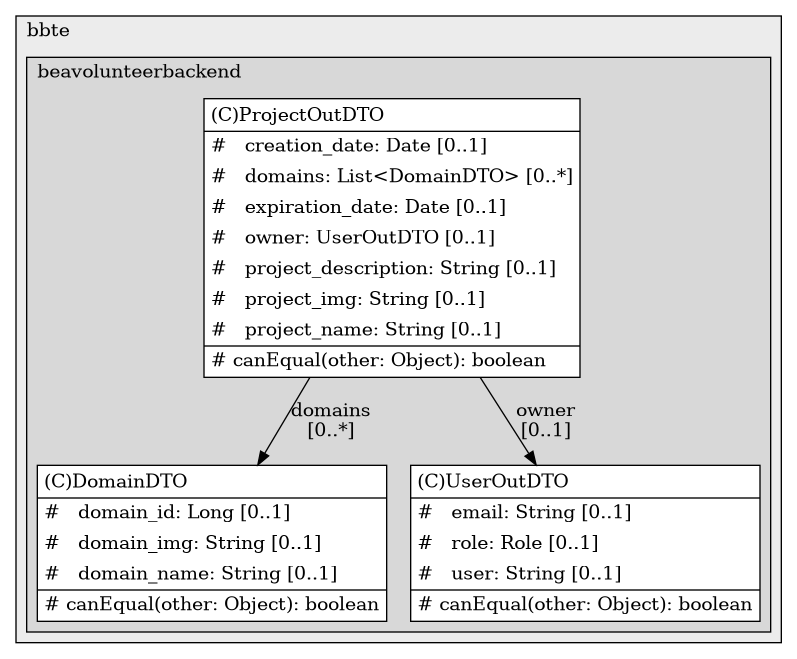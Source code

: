 @startuml

/' diagram meta data start
config=StructureConfiguration;
{
  "projectClassification": {
    "searchMode": "OpenProject", // OpenProject, AllProjects
    "includedProjects": "",
    "pathEndKeywords": "*.impl",
    "isClientPath": "",
    "isClientName": "",
    "isTestPath": "",
    "isTestName": "",
    "isMappingPath": "",
    "isMappingName": "",
    "isDataAccessPath": "",
    "isDataAccessName": "",
    "isDataStructurePath": "",
    "isDataStructureName": "",
    "isInterfaceStructuresPath": "",
    "isInterfaceStructuresName": "",
    "isEntryPointPath": "",
    "isEntryPointName": "",
    "treatFinalFieldsAsMandatory": false
  },
  "graphRestriction": {
    "classPackageExcludeFilter": "",
    "classPackageIncludeFilter": "",
    "classNameExcludeFilter": "",
    "classNameIncludeFilter": "",
    "methodNameExcludeFilter": "",
    "methodNameIncludeFilter": "",
    "removeByInheritance": "", // inheritance/annotation based filtering is done in a second step
    "removeByAnnotation": "",
    "removeByClassPackage": "", // cleanup the graph after inheritance/annotation based filtering is done
    "removeByClassName": "",
    "cutMappings": false,
    "cutEnum": true,
    "cutTests": true,
    "cutClient": true,
    "cutDataAccess": false,
    "cutInterfaceStructures": false,
    "cutDataStructures": false,
    "cutGetterAndSetter": true,
    "cutConstructors": true
  },
  "graphTraversal": {
    "forwardDepth": 6,
    "backwardDepth": 6,
    "classPackageExcludeFilter": "",
    "classPackageIncludeFilter": "",
    "classNameExcludeFilter": "",
    "classNameIncludeFilter": "",
    "methodNameExcludeFilter": "",
    "methodNameIncludeFilter": "",
    "hideMappings": false,
    "hideDataStructures": false,
    "hidePrivateMethods": true,
    "hideInterfaceCalls": true, // indirection: implementation -> interface (is hidden) -> implementation
    "onlyShowApplicationEntryPoints": false, // root node is included
    "useMethodCallsForStructureDiagram": "ForwardOnly" // ForwardOnly, BothDirections, No
  },
  "details": {
    "aggregation": "GroupByClass", // ByClass, GroupByClass, None
    "showClassGenericTypes": true,
    "showMethods": true,
    "showMethodParameterNames": true,
    "showMethodParameterTypes": true,
    "showMethodReturnType": true,
    "showPackageLevels": 2,
    "showDetailedClassStructure": true
  },
  "rootClass": "edu.bbte.beavolunteerbackend.controller.dto.outgoing.ProjectOutDTO",
  "extensionCallbackMethod": "" // qualified.class.name#methodName - signature: public static String method(String)
}
diagram meta data end '/



digraph g {
    rankdir="TB"
    splines=polyline
    

'nodes 
subgraph cluster_3017393 { 
   	label=bbte
	labeljust=l
	fillcolor="#ececec"
	style=filled
   
   subgraph cluster_1393944971 { 
   	label=beavolunteerbackend
	labeljust=l
	fillcolor="#d8d8d8"
	style=filled
   
   DomainDTO673605572[
	label=<<TABLE BORDER="1" CELLBORDER="0" CELLPADDING="4" CELLSPACING="0">
<TR><TD ALIGN="LEFT" >(C)DomainDTO</TD></TR>
<HR/>
<TR><TD ALIGN="LEFT" >#   domain_id: Long [0..1]</TD></TR>
<TR><TD ALIGN="LEFT" >#   domain_img: String [0..1]</TD></TR>
<TR><TD ALIGN="LEFT" >#   domain_name: String [0..1]</TD></TR>
<HR/>
<TR><TD ALIGN="LEFT" ># canEqual(other: Object): boolean</TD></TR>
</TABLE>>
	style=filled
	margin=0
	shape=plaintext
	fillcolor="#FFFFFF"
];

ProjectOutDTO704719998[
	label=<<TABLE BORDER="1" CELLBORDER="0" CELLPADDING="4" CELLSPACING="0">
<TR><TD ALIGN="LEFT" >(C)ProjectOutDTO</TD></TR>
<HR/>
<TR><TD ALIGN="LEFT" >#   creation_date: Date [0..1]</TD></TR>
<TR><TD ALIGN="LEFT" >#   domains: List&lt;DomainDTO&gt; [0..*]</TD></TR>
<TR><TD ALIGN="LEFT" >#   expiration_date: Date [0..1]</TD></TR>
<TR><TD ALIGN="LEFT" >#   owner: UserOutDTO [0..1]</TD></TR>
<TR><TD ALIGN="LEFT" >#   project_description: String [0..1]</TD></TR>
<TR><TD ALIGN="LEFT" >#   project_img: String [0..1]</TD></TR>
<TR><TD ALIGN="LEFT" >#   project_name: String [0..1]</TD></TR>
<HR/>
<TR><TD ALIGN="LEFT" ># canEqual(other: Object): boolean</TD></TR>
</TABLE>>
	style=filled
	margin=0
	shape=plaintext
	fillcolor="#FFFFFF"
];

UserOutDTO704719998[
	label=<<TABLE BORDER="1" CELLBORDER="0" CELLPADDING="4" CELLSPACING="0">
<TR><TD ALIGN="LEFT" >(C)UserOutDTO</TD></TR>
<HR/>
<TR><TD ALIGN="LEFT" >#   email: String [0..1]</TD></TR>
<TR><TD ALIGN="LEFT" >#   role: Role [0..1]</TD></TR>
<TR><TD ALIGN="LEFT" >#   user: String [0..1]</TD></TR>
<HR/>
<TR><TD ALIGN="LEFT" ># canEqual(other: Object): boolean</TD></TR>
</TABLE>>
	style=filled
	margin=0
	shape=plaintext
	fillcolor="#FFFFFF"
];
} 
} 

'edges    
ProjectOutDTO704719998 -> DomainDTO673605572[label="domains
[0..*]"];
ProjectOutDTO704719998 -> UserOutDTO704719998[label="owner
[0..1]"];
    
}
@enduml